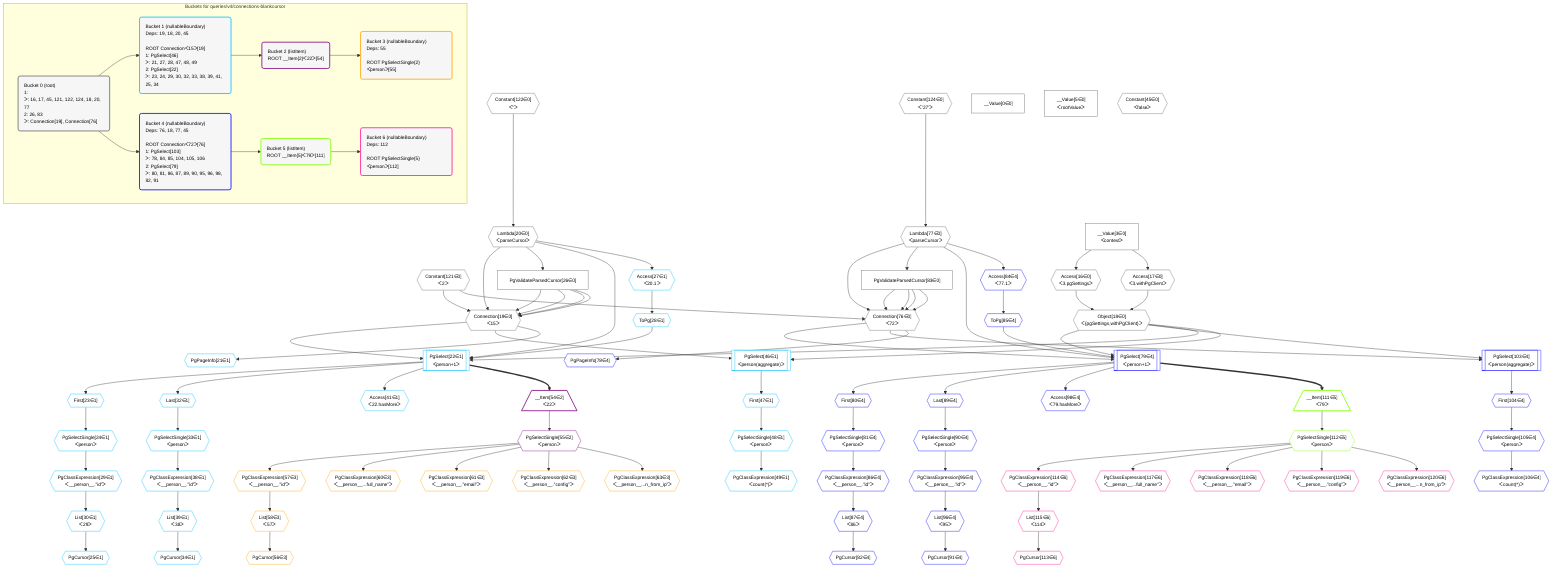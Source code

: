 %%{init: {'themeVariables': { 'fontSize': '12px'}}}%%
graph TD
    classDef path fill:#eee,stroke:#000,color:#000
    classDef plan fill:#fff,stroke-width:1px,color:#000
    classDef itemplan fill:#fff,stroke-width:2px,color:#000
    classDef unbatchedplan fill:#dff,stroke-width:1px,color:#000
    classDef sideeffectplan fill:#fcc,stroke-width:2px,color:#000
    classDef bucket fill:#f6f6f6,color:#000,stroke-width:2px,text-align:left


    %% plan dependencies
    Connection19{{"Connection[19∈0]<br />ᐸ15ᐳ"}}:::plan
    Constant121{{"Constant[121∈0]<br />ᐸ2ᐳ"}}:::plan
    Lambda20{{"Lambda[20∈0]<br />ᐸparseCursorᐳ"}}:::plan
    PgValidateParsedCursor26["PgValidateParsedCursor[26∈0]"]:::plan
    Constant121 & Lambda20 & PgValidateParsedCursor26 & PgValidateParsedCursor26 & PgValidateParsedCursor26 & PgValidateParsedCursor26 --> Connection19
    Connection76{{"Connection[76∈0]<br />ᐸ72ᐳ"}}:::plan
    Lambda77{{"Lambda[77∈0]<br />ᐸparseCursorᐳ"}}:::plan
    PgValidateParsedCursor83["PgValidateParsedCursor[83∈0]"]:::plan
    Constant121 & Lambda77 & PgValidateParsedCursor83 & PgValidateParsedCursor83 & PgValidateParsedCursor83 & PgValidateParsedCursor83 --> Connection76
    Object18{{"Object[18∈0]<br />ᐸ{pgSettings,withPgClient}ᐳ"}}:::plan
    Access16{{"Access[16∈0]<br />ᐸ3.pgSettingsᐳ"}}:::plan
    Access17{{"Access[17∈0]<br />ᐸ3.withPgClientᐳ"}}:::plan
    Access16 & Access17 --> Object18
    __Value3["__Value[3∈0]<br />ᐸcontextᐳ"]:::plan
    __Value3 --> Access16
    __Value3 --> Access17
    Constant122{{"Constant[122∈0]<br />ᐸ''ᐳ"}}:::plan
    Constant122 --> Lambda20
    Lambda20 --> PgValidateParsedCursor26
    Constant124{{"Constant[124∈0]<br />ᐸ'27'ᐳ"}}:::plan
    Constant124 --> Lambda77
    Lambda77 --> PgValidateParsedCursor83
    __Value0["__Value[0∈0]"]:::plan
    __Value5["__Value[5∈0]<br />ᐸrootValueᐳ"]:::plan
    Constant45{{"Constant[45∈0]<br />ᐸfalseᐳ"}}:::plan
    PgSelect79[["PgSelect[79∈4]<br />ᐸperson+1ᐳ"]]:::plan
    ToPg85{{"ToPg[85∈4]"}}:::plan
    Object18 & Connection76 & Lambda77 & ToPg85 --> PgSelect79
    PgSelect103[["PgSelect[103∈4]<br />ᐸperson(aggregate)ᐳ"]]:::plan
    Object18 & Connection76 --> PgSelect103
    PgPageInfo78{{"PgPageInfo[78∈4]"}}:::plan
    Connection76 --> PgPageInfo78
    Access84{{"Access[84∈4]<br />ᐸ77.1ᐳ"}}:::plan
    Lambda77 --> Access84
    Access84 --> ToPg85
    First80{{"First[80∈4]"}}:::plan
    PgSelect79 --> First80
    PgSelectSingle81{{"PgSelectSingle[81∈4]<br />ᐸpersonᐳ"}}:::plan
    First80 --> PgSelectSingle81
    PgClassExpression86{{"PgClassExpression[86∈4]<br />ᐸ__person__.”id”ᐳ"}}:::plan
    PgSelectSingle81 --> PgClassExpression86
    List87{{"List[87∈4]<br />ᐸ86ᐳ"}}:::plan
    PgClassExpression86 --> List87
    PgCursor82{{"PgCursor[82∈4]"}}:::plan
    List87 --> PgCursor82
    Last89{{"Last[89∈4]"}}:::plan
    PgSelect79 --> Last89
    PgSelectSingle90{{"PgSelectSingle[90∈4]<br />ᐸpersonᐳ"}}:::plan
    Last89 --> PgSelectSingle90
    PgClassExpression95{{"PgClassExpression[95∈4]<br />ᐸ__person__.”id”ᐳ"}}:::plan
    PgSelectSingle90 --> PgClassExpression95
    List96{{"List[96∈4]<br />ᐸ95ᐳ"}}:::plan
    PgClassExpression95 --> List96
    PgCursor91{{"PgCursor[91∈4]"}}:::plan
    List96 --> PgCursor91
    Access98{{"Access[98∈4]<br />ᐸ79.hasMoreᐳ"}}:::plan
    PgSelect79 --> Access98
    First104{{"First[104∈4]"}}:::plan
    PgSelect103 --> First104
    PgSelectSingle105{{"PgSelectSingle[105∈4]<br />ᐸpersonᐳ"}}:::plan
    First104 --> PgSelectSingle105
    PgClassExpression106{{"PgClassExpression[106∈4]<br />ᐸcount(*)ᐳ"}}:::plan
    PgSelectSingle105 --> PgClassExpression106
    PgSelect22[["PgSelect[22∈1]<br />ᐸperson+1ᐳ"]]:::plan
    ToPg28{{"ToPg[28∈1]"}}:::plan
    Object18 & Connection19 & Lambda20 & ToPg28 --> PgSelect22
    PgSelect46[["PgSelect[46∈1]<br />ᐸperson(aggregate)ᐳ"]]:::plan
    Object18 & Connection19 --> PgSelect46
    PgPageInfo21{{"PgPageInfo[21∈1]"}}:::plan
    Connection19 --> PgPageInfo21
    Access27{{"Access[27∈1]<br />ᐸ20.1ᐳ"}}:::plan
    Lambda20 --> Access27
    Access27 --> ToPg28
    First23{{"First[23∈1]"}}:::plan
    PgSelect22 --> First23
    PgSelectSingle24{{"PgSelectSingle[24∈1]<br />ᐸpersonᐳ"}}:::plan
    First23 --> PgSelectSingle24
    PgClassExpression29{{"PgClassExpression[29∈1]<br />ᐸ__person__.”id”ᐳ"}}:::plan
    PgSelectSingle24 --> PgClassExpression29
    List30{{"List[30∈1]<br />ᐸ29ᐳ"}}:::plan
    PgClassExpression29 --> List30
    PgCursor25{{"PgCursor[25∈1]"}}:::plan
    List30 --> PgCursor25
    Last32{{"Last[32∈1]"}}:::plan
    PgSelect22 --> Last32
    PgSelectSingle33{{"PgSelectSingle[33∈1]<br />ᐸpersonᐳ"}}:::plan
    Last32 --> PgSelectSingle33
    PgClassExpression38{{"PgClassExpression[38∈1]<br />ᐸ__person__.”id”ᐳ"}}:::plan
    PgSelectSingle33 --> PgClassExpression38
    List39{{"List[39∈1]<br />ᐸ38ᐳ"}}:::plan
    PgClassExpression38 --> List39
    PgCursor34{{"PgCursor[34∈1]"}}:::plan
    List39 --> PgCursor34
    Access41{{"Access[41∈1]<br />ᐸ22.hasMoreᐳ"}}:::plan
    PgSelect22 --> Access41
    First47{{"First[47∈1]"}}:::plan
    PgSelect46 --> First47
    PgSelectSingle48{{"PgSelectSingle[48∈1]<br />ᐸpersonᐳ"}}:::plan
    First47 --> PgSelectSingle48
    PgClassExpression49{{"PgClassExpression[49∈1]<br />ᐸcount(*)ᐳ"}}:::plan
    PgSelectSingle48 --> PgClassExpression49
    __Item54[/"__Item[54∈2]<br />ᐸ22ᐳ"\]:::itemplan
    PgSelect22 ==> __Item54
    PgSelectSingle55{{"PgSelectSingle[55∈2]<br />ᐸpersonᐳ"}}:::plan
    __Item54 --> PgSelectSingle55
    __Item111[/"__Item[111∈5]<br />ᐸ79ᐳ"\]:::itemplan
    PgSelect79 ==> __Item111
    PgSelectSingle112{{"PgSelectSingle[112∈5]<br />ᐸpersonᐳ"}}:::plan
    __Item111 --> PgSelectSingle112
    PgClassExpression57{{"PgClassExpression[57∈3]<br />ᐸ__person__.”id”ᐳ"}}:::plan
    PgSelectSingle55 --> PgClassExpression57
    List58{{"List[58∈3]<br />ᐸ57ᐳ"}}:::plan
    PgClassExpression57 --> List58
    PgCursor56{{"PgCursor[56∈3]"}}:::plan
    List58 --> PgCursor56
    PgClassExpression60{{"PgClassExpression[60∈3]<br />ᐸ__person__...full_name”ᐳ"}}:::plan
    PgSelectSingle55 --> PgClassExpression60
    PgClassExpression61{{"PgClassExpression[61∈3]<br />ᐸ__person__.”email”ᐳ"}}:::plan
    PgSelectSingle55 --> PgClassExpression61
    PgClassExpression62{{"PgClassExpression[62∈3]<br />ᐸ__person__.”config”ᐳ"}}:::plan
    PgSelectSingle55 --> PgClassExpression62
    PgClassExpression63{{"PgClassExpression[63∈3]<br />ᐸ__person__...n_from_ip”ᐳ"}}:::plan
    PgSelectSingle55 --> PgClassExpression63
    PgClassExpression114{{"PgClassExpression[114∈6]<br />ᐸ__person__.”id”ᐳ"}}:::plan
    PgSelectSingle112 --> PgClassExpression114
    List115{{"List[115∈6]<br />ᐸ114ᐳ"}}:::plan
    PgClassExpression114 --> List115
    PgCursor113{{"PgCursor[113∈6]"}}:::plan
    List115 --> PgCursor113
    PgClassExpression117{{"PgClassExpression[117∈6]<br />ᐸ__person__...full_name”ᐳ"}}:::plan
    PgSelectSingle112 --> PgClassExpression117
    PgClassExpression118{{"PgClassExpression[118∈6]<br />ᐸ__person__.”email”ᐳ"}}:::plan
    PgSelectSingle112 --> PgClassExpression118
    PgClassExpression119{{"PgClassExpression[119∈6]<br />ᐸ__person__.”config”ᐳ"}}:::plan
    PgSelectSingle112 --> PgClassExpression119
    PgClassExpression120{{"PgClassExpression[120∈6]<br />ᐸ__person__...n_from_ip”ᐳ"}}:::plan
    PgSelectSingle112 --> PgClassExpression120

    %% define steps

    subgraph "Buckets for queries/v4/connections-blankcursor"
    Bucket0("Bucket 0 (root)<br />1: <br />ᐳ: 16, 17, 45, 121, 122, 124, 18, 20, 77<br />2: 26, 83<br />ᐳ: Connection[19], Connection[76]"):::bucket
    classDef bucket0 stroke:#696969
    class Bucket0,__Value0,__Value3,__Value5,Access16,Access17,Object18,Connection19,Lambda20,PgValidateParsedCursor26,Constant45,Connection76,Lambda77,PgValidateParsedCursor83,Constant121,Constant122,Constant124 bucket0
    Bucket1("Bucket 1 (nullableBoundary)<br />Deps: 19, 18, 20, 45<br /><br />ROOT Connectionᐸ15ᐳ[19]<br />1: PgSelect[46]<br />ᐳ: 21, 27, 28, 47, 48, 49<br />2: PgSelect[22]<br />ᐳ: 23, 24, 29, 30, 32, 33, 38, 39, 41, 25, 34"):::bucket
    classDef bucket1 stroke:#00bfff
    class Bucket1,PgPageInfo21,PgSelect22,First23,PgSelectSingle24,PgCursor25,Access27,ToPg28,PgClassExpression29,List30,Last32,PgSelectSingle33,PgCursor34,PgClassExpression38,List39,Access41,PgSelect46,First47,PgSelectSingle48,PgClassExpression49 bucket1
    Bucket2("Bucket 2 (listItem)<br />ROOT __Item{2}ᐸ22ᐳ[54]"):::bucket
    classDef bucket2 stroke:#7f007f
    class Bucket2,__Item54,PgSelectSingle55 bucket2
    Bucket3("Bucket 3 (nullableBoundary)<br />Deps: 55<br /><br />ROOT PgSelectSingle{2}ᐸpersonᐳ[55]"):::bucket
    classDef bucket3 stroke:#ffa500
    class Bucket3,PgCursor56,PgClassExpression57,List58,PgClassExpression60,PgClassExpression61,PgClassExpression62,PgClassExpression63 bucket3
    Bucket4("Bucket 4 (nullableBoundary)<br />Deps: 76, 18, 77, 45<br /><br />ROOT Connectionᐸ72ᐳ[76]<br />1: PgSelect[103]<br />ᐳ: 78, 84, 85, 104, 105, 106<br />2: PgSelect[79]<br />ᐳ: 80, 81, 86, 87, 89, 90, 95, 96, 98, 82, 91"):::bucket
    classDef bucket4 stroke:#0000ff
    class Bucket4,PgPageInfo78,PgSelect79,First80,PgSelectSingle81,PgCursor82,Access84,ToPg85,PgClassExpression86,List87,Last89,PgSelectSingle90,PgCursor91,PgClassExpression95,List96,Access98,PgSelect103,First104,PgSelectSingle105,PgClassExpression106 bucket4
    Bucket5("Bucket 5 (listItem)<br />ROOT __Item{5}ᐸ79ᐳ[111]"):::bucket
    classDef bucket5 stroke:#7fff00
    class Bucket5,__Item111,PgSelectSingle112 bucket5
    Bucket6("Bucket 6 (nullableBoundary)<br />Deps: 112<br /><br />ROOT PgSelectSingle{5}ᐸpersonᐳ[112]"):::bucket
    classDef bucket6 stroke:#ff1493
    class Bucket6,PgCursor113,PgClassExpression114,List115,PgClassExpression117,PgClassExpression118,PgClassExpression119,PgClassExpression120 bucket6
    Bucket0 --> Bucket1 & Bucket4
    Bucket1 --> Bucket2
    Bucket2 --> Bucket3
    Bucket4 --> Bucket5
    Bucket5 --> Bucket6
    end
